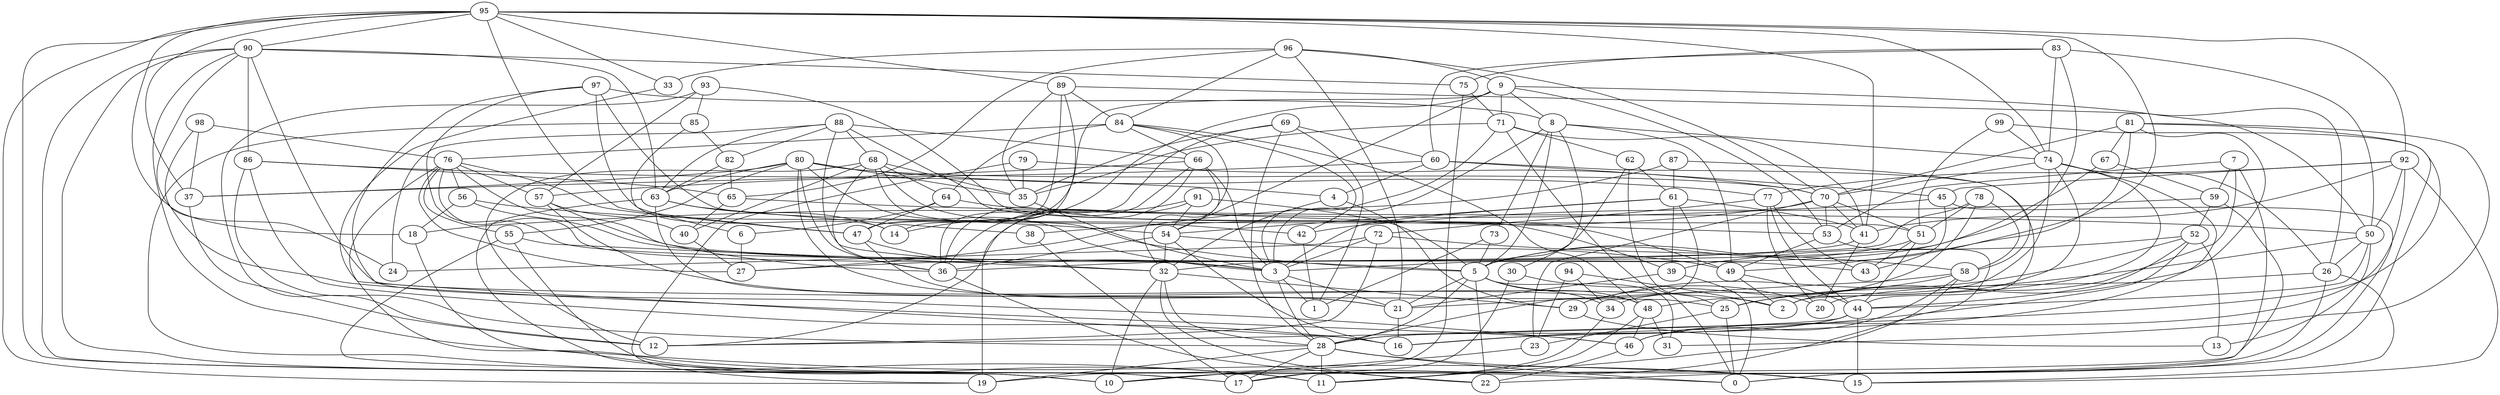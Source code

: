 digraph GG_graph {

subgraph G_graph {
edge [color = black]
"88" -> "24" [dir = none]
"88" -> "63" [dir = none]
"88" -> "82" [dir = none]
"88" -> "32" [dir = none]
"88" -> "68" [dir = none]
"88" -> "66" [dir = none]
"88" -> "39" [dir = none]
"80" -> "37" [dir = none]
"80" -> "21" [dir = none]
"80" -> "70" [dir = none]
"80" -> "63" [dir = none]
"80" -> "36" [dir = none]
"80" -> "55" [dir = none]
"80" -> "77" [dir = none]
"80" -> "3" [dir = none]
"80" -> "35" [dir = none]
"79" -> "19" [dir = none]
"79" -> "35" [dir = none]
"79" -> "70" [dir = none]
"56" -> "54" [dir = none]
"56" -> "5" [dir = none]
"56" -> "18" [dir = none]
"73" -> "1" [dir = none]
"73" -> "5" [dir = none]
"40" -> "27" [dir = none]
"85" -> "82" [dir = none]
"85" -> "6" [dir = none]
"85" -> "11" [dir = none]
"9" -> "71" [dir = none]
"9" -> "14" [dir = none]
"9" -> "26" [dir = none]
"9" -> "53" [dir = none]
"9" -> "47" [dir = none]
"9" -> "8" [dir = none]
"9" -> "54" [dir = none]
"18" -> "11" [dir = none]
"36" -> "22" [dir = none]
"63" -> "38" [dir = none]
"63" -> "17" [dir = none]
"63" -> "48" [dir = none]
"63" -> "14" [dir = none]
"82" -> "65" [dir = none]
"82" -> "63" [dir = none]
"4" -> "32" [dir = none]
"4" -> "29" [dir = none]
"60" -> "57" [dir = none]
"60" -> "44" [dir = none]
"60" -> "45" [dir = none]
"60" -> "4" [dir = none]
"87" -> "58" [dir = none]
"87" -> "61" [dir = none]
"87" -> "27" [dir = none]
"33" -> "16" [dir = none]
"6" -> "27" [dir = none]
"23" -> "10" [dir = none]
"90" -> "24" [dir = none]
"90" -> "75" [dir = none]
"90" -> "17" [dir = none]
"90" -> "25" [dir = none]
"90" -> "15" [dir = none]
"90" -> "63" [dir = none]
"90" -> "10" [dir = none]
"90" -> "86" [dir = none]
"28" -> "17" [dir = none]
"28" -> "11" [dir = none]
"28" -> "19" [dir = none]
"28" -> "15" [dir = none]
"28" -> "0" [dir = none]
"91" -> "36" [dir = none]
"91" -> "54" [dir = none]
"91" -> "5" [dir = none]
"91" -> "12" [dir = none]
"72" -> "58" [dir = none]
"72" -> "3" [dir = none]
"72" -> "12" [dir = none]
"72" -> "24" [dir = none]
"25" -> "23" [dir = none]
"25" -> "0" [dir = none]
"29" -> "13" [dir = none]
"99" -> "74" [dir = none]
"99" -> "0" [dir = none]
"99" -> "51" [dir = none]
"97" -> "14" [dir = none]
"97" -> "3" [dir = none]
"97" -> "51" [dir = none]
"97" -> "8" [dir = none]
"97" -> "46" [dir = none]
"51" -> "43" [dir = none]
"51" -> "44" [dir = none]
"51" -> "5" [dir = none]
"98" -> "37" [dir = none]
"98" -> "76" [dir = none]
"98" -> "46" [dir = none]
"89" -> "47" [dir = none]
"89" -> "14" [dir = none]
"89" -> "50" [dir = none]
"89" -> "84" [dir = none]
"89" -> "35" [dir = none]
"69" -> "35" [dir = none]
"69" -> "28" [dir = none]
"69" -> "60" [dir = none]
"69" -> "1" [dir = none]
"69" -> "36" [dir = none]
"95" -> "10" [dir = none]
"95" -> "18" [dir = none]
"95" -> "5" [dir = none]
"95" -> "47" [dir = none]
"95" -> "37" [dir = none]
"95" -> "89" [dir = none]
"95" -> "92" [dir = none]
"95" -> "90" [dir = none]
"95" -> "41" [dir = none]
"95" -> "74" [dir = none]
"95" -> "33" [dir = none]
"95" -> "19" [dir = none]
"81" -> "70" [dir = none]
"81" -> "2" [dir = none]
"81" -> "67" [dir = none]
"81" -> "31" [dir = none]
"81" -> "28" [dir = none]
"81" -> "49" [dir = none]
"53" -> "10" [dir = none]
"53" -> "49" [dir = none]
"54" -> "16" [dir = none]
"54" -> "36" [dir = none]
"54" -> "49" [dir = none]
"54" -> "32" [dir = none]
"83" -> "60" [dir = none]
"83" -> "74" [dir = none]
"83" -> "75" [dir = none]
"83" -> "50" [dir = none]
"83" -> "32" [dir = none]
"5" -> "34" [dir = none]
"5" -> "31" [dir = none]
"5" -> "28" [dir = none]
"5" -> "48" [dir = none]
"5" -> "21" [dir = none]
"5" -> "22" [dir = none]
"75" -> "19" [dir = none]
"75" -> "71" [dir = none]
"65" -> "40" [dir = none]
"65" -> "50" [dir = none]
"7" -> "2" [dir = none]
"7" -> "53" [dir = none]
"7" -> "10" [dir = none]
"7" -> "59" [dir = none]
"94" -> "34" [dir = none]
"94" -> "23" [dir = none]
"94" -> "2" [dir = none]
"47" -> "3" [dir = none]
"47" -> "21" [dir = none]
"96" -> "65" [dir = none]
"96" -> "70" [dir = none]
"96" -> "9" [dir = none]
"96" -> "33" [dir = none]
"96" -> "84" [dir = none]
"96" -> "21" [dir = none]
"92" -> "41" [dir = none]
"92" -> "45" [dir = none]
"92" -> "46" [dir = none]
"92" -> "15" [dir = none]
"92" -> "50" [dir = none]
"92" -> "77" [dir = none]
"71" -> "35" [dir = none]
"71" -> "62" [dir = none]
"71" -> "0" [dir = none]
"71" -> "3" [dir = none]
"71" -> "41" [dir = none]
"67" -> "59" [dir = none]
"67" -> "3" [dir = none]
"50" -> "26" [dir = none]
"50" -> "13" [dir = none]
"50" -> "44" [dir = none]
"50" -> "25" [dir = none]
"59" -> "42" [dir = none]
"59" -> "0" [dir = none]
"59" -> "52" [dir = none]
"77" -> "44" [dir = none]
"77" -> "72" [dir = none]
"77" -> "20" [dir = none]
"77" -> "43" [dir = none]
"93" -> "57" [dir = none]
"93" -> "85" [dir = none]
"93" -> "12" [dir = none]
"93" -> "49" [dir = none]
"78" -> "29" [dir = none]
"78" -> "36" [dir = none]
"78" -> "51" [dir = none]
"78" -> "58" [dir = none]
"76" -> "55" [dir = none]
"76" -> "3" [dir = none]
"76" -> "0" [dir = none]
"76" -> "56" [dir = none]
"76" -> "27" [dir = none]
"76" -> "43" [dir = none]
"76" -> "47" [dir = none]
"76" -> "57" [dir = none]
"37" -> "12" [dir = none]
"46" -> "22" [dir = none]
"49" -> "2" [dir = none]
"49" -> "44" [dir = none]
"42" -> "1" [dir = none]
"45" -> "18" [dir = none]
"45" -> "22" [dir = none]
"45" -> "43" [dir = none]
"57" -> "36" [dir = none]
"57" -> "2" [dir = none]
"57" -> "40" [dir = none]
"39" -> "0" [dir = none]
"39" -> "21" [dir = none]
"30" -> "20" [dir = none]
"30" -> "17" [dir = none]
"58" -> "25" [dir = none]
"58" -> "46" [dir = none]
"58" -> "11" [dir = none]
"58" -> "21" [dir = none]
"84" -> "64" [dir = none]
"84" -> "32" [dir = none]
"84" -> "76" [dir = none]
"84" -> "66" [dir = none]
"84" -> "48" [dir = none]
"84" -> "42" [dir = none]
"86" -> "16" [dir = none]
"86" -> "4" [dir = none]
"86" -> "65" [dir = none]
"86" -> "28" [dir = none]
"68" -> "40" [dir = none]
"68" -> "64" [dir = none]
"68" -> "42" [dir = none]
"68" -> "12" [dir = none]
"68" -> "5" [dir = none]
"68" -> "36" [dir = none]
"68" -> "35" [dir = none]
"41" -> "20" [dir = none]
"41" -> "27" [dir = none]
"55" -> "32" [dir = none]
"55" -> "11" [dir = none]
"55" -> "10" [dir = none]
"3" -> "21" [dir = none]
"3" -> "1" [dir = none]
"3" -> "28" [dir = none]
"62" -> "61" [dir = none]
"62" -> "25" [dir = none]
"62" -> "5" [dir = none]
"8" -> "30" [dir = none]
"8" -> "74" [dir = none]
"8" -> "5" [dir = none]
"8" -> "3" [dir = none]
"8" -> "73" [dir = none]
"8" -> "49" [dir = none]
"35" -> "3" [dir = none]
"44" -> "16" [dir = none]
"44" -> "15" [dir = none]
"44" -> "12" [dir = none]
"44" -> "28" [dir = none]
"64" -> "6" [dir = none]
"64" -> "47" [dir = none]
"64" -> "53" [dir = none]
"38" -> "17" [dir = none]
"61" -> "54" [dir = none]
"61" -> "39" [dir = none]
"61" -> "41" [dir = none]
"61" -> "28" [dir = none]
"61" -> "3" [dir = none]
"48" -> "31" [dir = none]
"48" -> "46" [dir = none]
"48" -> "11" [dir = none]
"26" -> "20" [dir = none]
"26" -> "17" [dir = none]
"26" -> "15" [dir = none]
"21" -> "16" [dir = none]
"70" -> "23" [dir = none]
"70" -> "38" [dir = none]
"70" -> "51" [dir = none]
"70" -> "53" [dir = none]
"70" -> "41" [dir = none]
"66" -> "54" [dir = none]
"66" -> "19" [dir = none]
"66" -> "37" [dir = none]
"66" -> "3" [dir = none]
"66" -> "36" [dir = none]
"52" -> "13" [dir = none]
"52" -> "29" [dir = none]
"52" -> "16" [dir = none]
"52" -> "44" [dir = none]
"52" -> "39" [dir = none]
"32" -> "22" [dir = none]
"32" -> "28" [dir = none]
"32" -> "10" [dir = none]
"32" -> "29" [dir = none]
"34" -> "11" [dir = none]
"74" -> "16" [dir = none]
"74" -> "2" [dir = none]
"74" -> "26" [dir = none]
"74" -> "48" [dir = none]
"74" -> "70" [dir = none]
"74" -> "34" [dir = none]
}

}
